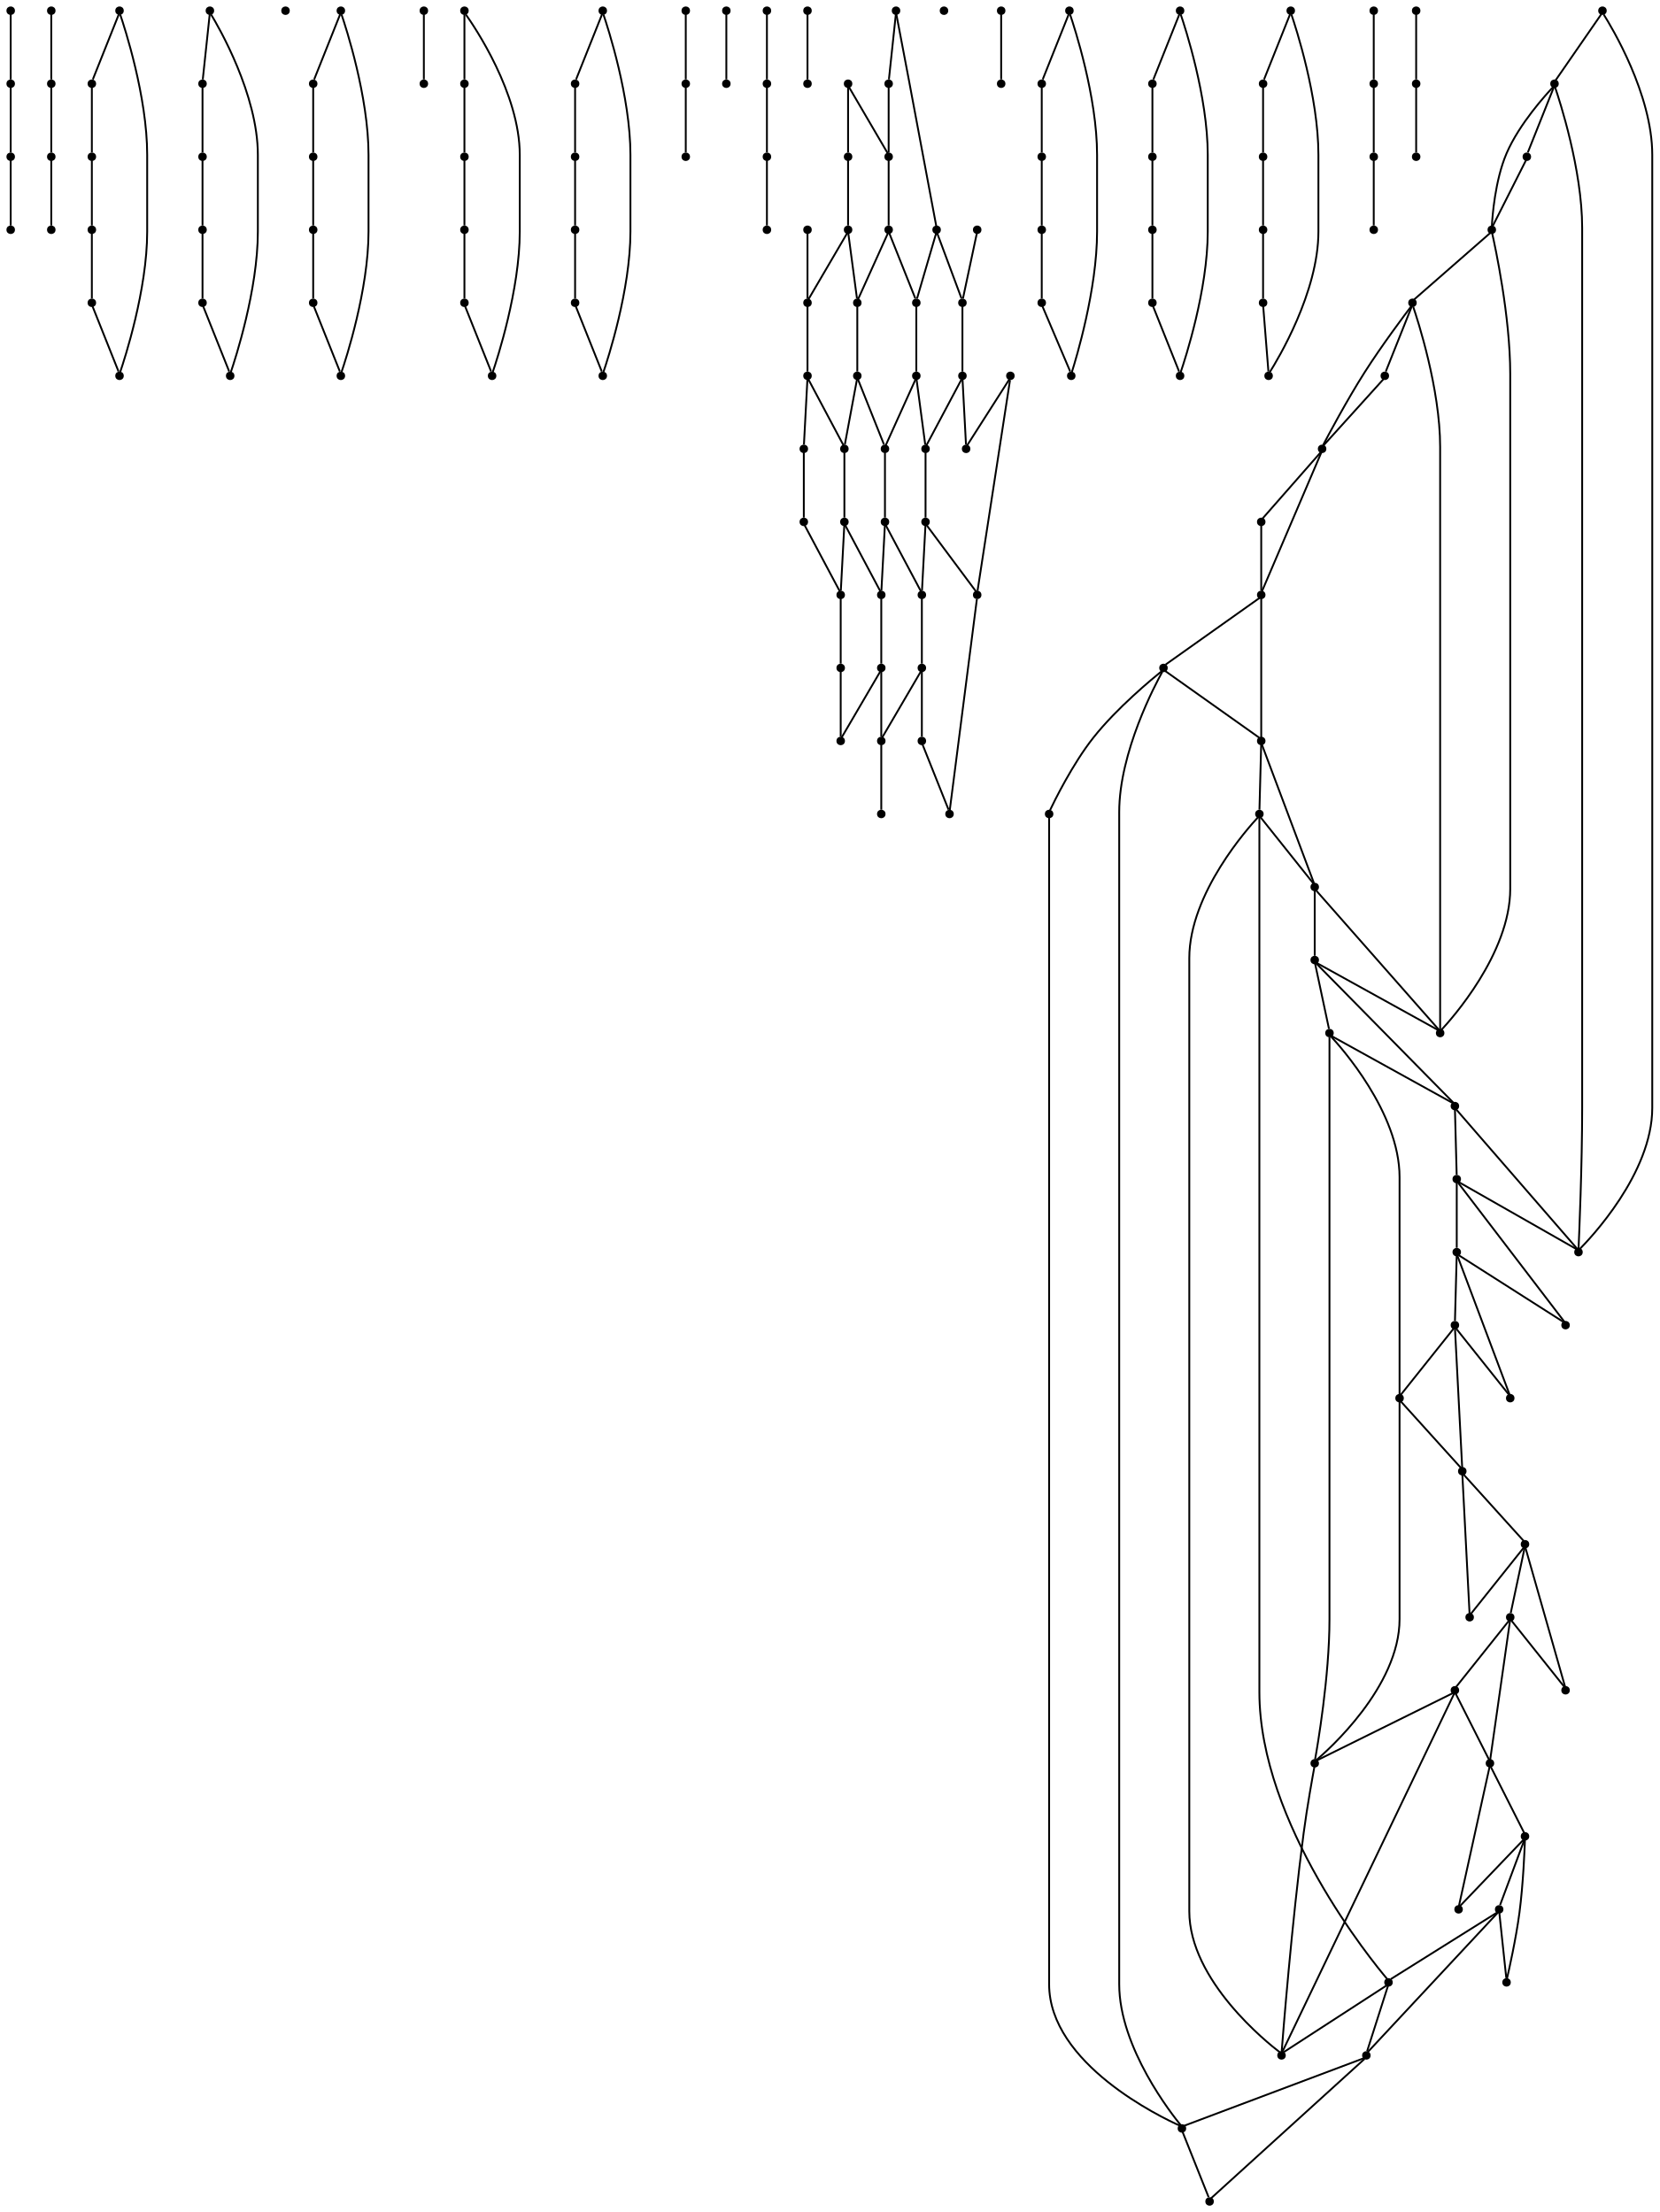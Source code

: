 graph {
  node [shape=point,comment="{\"directed\":false,\"doi\":\"10.4230/LIPIcs.GD.2024.3\",\"figure\":\"3 (2)\"}"]

  v0 [pos="1930.914900368625,1209.0003599335698"]
  v1 [pos="1868.2006617680381,1209.0003599335696"]
  v2 [pos="1899.557844664135,1263.8622381799296"]
  v3 [pos="1868.2006617680381,1099.2766034408496"]
  v4 [pos="1836.8434788719412,1154.1384816872098"]
  v5 [pos="1836.8434788719412,1373.5857403504406"]
  v6 [pos="1836.8434788719412,1044.4148523555941"]
  v7 [pos="1805.4864231674514,1099.2766034408498"]
  v8 [pos="1836.8434788719412,1263.8622381799296"]
  v9 [pos="1805.4864231674514,1318.723989265185"]
  v10 [pos="1805.4864231674514,989.5531012703386"]
  v11 [pos="1742.7721845668646,1099.2766034408498"]
  v12 [pos="1805.4864231674514,1209.0003599335696"]
  v13 [pos="1774.1292402713543,1263.8622381799296"]
  v14 [pos="1805.4864231674514,1428.4476821773528"]
  v15 [pos="1774.1292402713543,1373.5857403504406"]
  v16 [pos="1742.7721845668646,1428.4476821773528"]
  v17 [pos="1774.1292402713543,1154.1384816872098"]
  v18 [pos="1711.4150016707677,1263.8622381799296"]
  v19 [pos="1742.7721845668646,989.5531012703389"]
  v20 [pos="1711.4150016707677,1044.4148523555941"]
  v21 [pos="1742.7721845668646,1318.723989265185"]
  v22 [pos="1680.0578187746705,1428.4476821773528"]
  v23 [pos="1711.4150016707677,1154.1384816872098"]
  v24 [pos="1680.0578187746705,1209.0003599335698"]
  v25 [pos="1680.0578187746705,989.5531012703386"]
  v26 [pos="1617.3435801740839,989.5531012703389"]
  v27 [pos="1680.0578187746705,1099.2766034408496"]
  v28 [pos="1648.7007630701808,1154.1384816872098"]
  v29 [pos="1680.0578187746705,1318.723989265185"]
  v30 [pos="1648.7007630701808,1373.5857403504406"]
  v31 [pos="1648.7007630701808,1044.4148523555943"]
  v32 [pos="1585.9863972779867,1154.1384816872098"]
  v33 [pos="1648.7007630701808,1263.8622381799296"]
  v34 [pos="1617.3435801740839,1318.723989265185"]
  v35 [pos="1617.3435801740839,1428.4476821773528"]
  v36 [pos="1617.3435801740839,1209.0003599335696"]
  v37 [pos="1554.629341573497,1318.723989265185"]
  v38 [pos="1585.9863972779867,1044.4148523555941"]
  v39 [pos="1554.629341573497,1099.2766034408498"]
  v40 [pos="1585.9863972779867,1373.5857403504406"]
  v41 [pos="1554.629341573497,989.5531012703386"]
  v42 [pos="1523.2721586774,1044.4148523555941"]
  v43 [pos="1554.629341573497,1209.0003599335698"]
  v44 [pos="1523.2721586774,1263.8622381799296"]
  v45 [pos="1523.2721586774,1154.1384816872098"]
  v46 [pos="1491.91510297291,1209.0003599335698"]
  v47 [pos="1523.2721586774,1373.5857403504406"]
  v48 [pos="1491.9151029729105,1099.2766034408498"]
  v49 [pos="1491.91510297291,1318.723989265185"]
  v50 [pos="1429.2007371807163,1209.0003599335698"]
  v51 [pos="1460.5579200768132,1483.3094968431606"]
  v52 [pos="1460.5579200768132,934.6912230239789"]
  v53 [pos="1460.5579200768132,1263.8622381799296"]
  v54 [pos="1397.8436814762263,1483.3094968431606"]
  v55 [pos="1397.8436814762267,1044.4148523555943"]
  v56 [pos="1397.8436814762267,1593.033126174776"]
  v57 [pos="1397.8436814762263,934.6912230239789"]
  v58 [pos="1366.4864985801294,989.5531012703386"]
  v59 [pos="1366.4864985801294,1099.2766034408498"]
  v60 [pos="1397.8436814762263,1373.5857403504406"]
  v61 [pos="1366.4864985801294,1428.4476821773528"]
  v62 [pos="1366.4864985801294,1538.1713115089683"]
  v63 [pos="1366.4864985801294,1647.8949408405838"]
  v64 [pos="1366.4864985801294,1318.723989265185"]
  v65 [pos="1366.4864985801294,879.8293447776191"]
  v66 [pos="1303.7722599795427,989.5531012703389"]
  v67 [pos="1303.7722599795427,1318.723989265185"]
  v68 [pos="1303.7722599795427,1428.4476821773528"]
  v69 [pos="1303.7722599795427,1538.1713115089683"]
  v70 [pos="1303.7722599795427,1647.8949408405838"]
  v71 [pos="1303.7722599795427,879.8293447776191"]
  v72 [pos="1272.4150770834456,934.6912230239786"]
  v73 [pos="1303.7722599795427,1099.2766034408496"]
  v74 [pos="1272.4150770834456,1154.1384816872098"]
  v75 [pos="1272.4150770834456,1373.5857403504406"]
  v76 [pos="1272.4150770834456,1263.8622381799296"]
  v77 [pos="1272.4150770834456,1483.3094968431606"]
  v78 [pos="1272.4150770834456,1593.033126174776"]
  v79 [pos="1272.4150770834456,1702.7568190869436"]
  v80 [pos="1272.4150770834456,1044.4148523555943"]
  v81 [pos="1209.700838482859,1154.1384816872098"]
  v82 [pos="1209.700838482859,1373.5857403504406"]
  v83 [pos="1209.700838482859,1483.3094968431606"]
  v84 [pos="1209.700838482859,1593.033126174776"]
  v85 [pos="1209.700838482859,1702.7568190869436"]
  v86 [pos="1209.700838482859,1263.8622381799296"]
  v87 [pos="1178.3436555867618,1318.723989265185"]
  v88 [pos="1209.700838482859,934.6912230239789"]
  v89 [pos="1178.3436555867618,989.5531012703386"]
  v90 [pos="1209.700838482859,1044.4148523555941"]
  v91 [pos="1178.3436555867618,1099.2766034408498"]
  v92 [pos="1178.3436555867618,1428.4476821773528"]
  v93 [pos="1178.3436555867618,1538.1713115089683"]
  v94 [pos="1178.3436555867618,1647.8949408405838"]
  v95 [pos="1115.629416986175,1318.723989265185"]
  v96 [pos="1178.3436555867618,879.8293447776191"]
  v97 [pos="1115.629416986175,989.5531012703389"]
  v98 [pos="1115.629416986175,1428.4476821773528"]
  v99 [pos="1115.629416986175,1538.1713115089683"]
  v100 [pos="1115.629416986175,1647.8949408405838"]
  v101 [pos="1115.629416986175,1099.2766034408496"]
  v102 [pos="1084.2723612816853,1154.1384816872096"]
  v103 [pos="1084.2723612816853,1263.8622381799296"]
  v104 [pos="1084.2723612816853,1373.5857403504406"]
  v105 [pos="1084.2723612816853,1483.3094968431606"]
  v106 [pos="1084.2723612816853,1593.033126174776"]
  v107 [pos="1084.2723612816853,1702.7568190869436"]
  v108 [pos="1115.629416986175,879.8293447776191"]
  v109 [pos="1084.2723612816853,934.6912230239789"]
  v110 [pos="1084.2723612816853,1044.4148523555943"]
  v111 [pos="1021.5580113884422,1373.5857403504406"]
  v112 [pos="1021.5580113884422,1483.3094968431606"]
  v113 [pos="1021.5580113884422,1593.033126174776"]
  v114 [pos="990.2008920881487,1428.4476821773528"]
  v115 [pos="990.2008920881487,1538.1713115089683"]
  v116 [pos="1021.5580113884422,934.6912230239789"]
  v117 [pos="990.200892088149,989.5531012703386"]
  v118 [pos="1021.5580113884422,1044.4148523555941"]
  v119 [pos="990.2008920881487,879.8293447776191"]
  v120 [pos="958.8437727878554,1263.8622381799296"]
  v121 [pos="958.8437727878554,1154.1384816872098"]
  v122 [pos="896.1295341872687,1154.1384816872098"]
  v123 [pos="927.4865898917584,1209.0003599335698"]
  v124 [pos="896.1295341872687,1263.8622381799296"]
  v125 [pos="896.1295341872687,1373.5857403504406"]
  v126 [pos="896.1295341872687,1044.4148523555943"]
  v127 [pos="833.4152319908783,1263.8622381799296"]
  v128 [pos="833.4152319908783,1044.4148523555941"]
  v129 [pos="864.7723512911717,1099.2766034408496"]
  v130 [pos="864.7723512911717,1318.723989265185"]
  v131 [pos="833.4152319908783,1154.1384816872098"]
  v132 [pos="833.4152319908783,1373.5857403504406"]
  v133 [pos="802.058112690585,1209.0003599335696"]
  v134 [pos="770.7009297944879,1154.1384816872098"]
  v135 [pos="770.7009297944879,1373.5857403504406"]
  v136 [pos="802.058112690585,989.5531012703389"]
  v137 [pos="802.058112690585,1428.4476821773528"]
  v138 [pos="770.7009297944879,1263.8622381799296"]
  v139 [pos="770.7009297944879,1044.4148523555941"]
  v140 [pos="739.3438104941944,1099.2766034408498"]
  v141 [pos="707.9866911939012,1263.8622381799296"]
  v142 [pos="739.3438104941945,1318.723989265185"]
  v143 [pos="707.9866911939012,1044.4148523555941"]
  v144 [pos="707.9866911939012,1154.1384816872096"]
  v145 [pos="707.9866911939012,1373.5857403504406"]
  v146 [pos="645.2723889975107,1154.1384816872098"]
  v147 [pos="676.6295082978041,1209.0003599335696"]
  v148 [pos="645.2723889975107,1373.5857403504406"]
  v149 [pos="676.6295082978041,989.5531012703389"]
  v150 [pos="676.6295082978041,1428.4476821773528"]
  v151 [pos="645.2723889975107,1263.8622381799296"]
  v152 [pos="645.2723889975107,1044.4148523555943"]
  v153 [pos="613.9152696972174,1099.2766034408498"]
  v154 [pos="582.5581503969239,1263.8622381799296"]
  v155 [pos="613.9152696972174,1318.723989265185"]
  v156 [pos="582.5581503969239,1044.4148523555943"]
  v157 [pos="582.5581503969239,1373.5857403504406"]
  v158 [pos="582.5581503969239,1154.1384816872098"]
  v159 [pos="551.2010310966305,1209.0003599335696"]
  v160 [pos="519.8438720489598,1154.1384816872098"]
  v161 [pos="519.8438720489598,1263.8622381799296"]

  v161 -- v154 [id="-5",pos="519.8438720489598,1263.8622381799296 582.5581503969239,1263.8622381799296 582.5581503969239,1263.8622381799296 582.5581503969239,1263.8622381799296"]
  v160 -- v159 [id="-6",pos="519.8438720489598,1154.1384816872098 551.2010310966305,1209.0003599335696 551.2010310966305,1209.0003599335696 551.2010310966305,1209.0003599335696"]
  v159 -- v161 [id="-8",pos="551.2010310966305,1209.0003599335696 519.8438720489598,1263.8622381799296 519.8438720489598,1263.8622381799296 519.8438720489598,1263.8622381799296"]
  v159 -- v158 [id="-9",pos="551.2010310966305,1209.0003599335696 582.5581503969239,1154.1384816872098 582.5581503969239,1154.1384816872098 582.5581503969239,1154.1384816872098"]
  v158 -- v160 [id="-13",pos="582.5581503969239,1154.1384816872098 519.8438720489598,1154.1384816872098 519.8438720489598,1154.1384816872098 519.8438720489598,1154.1384816872098"]
  v157 -- v148 [id="-14",pos="582.5581503969239,1373.5857403504406 645.2723889975107,1373.5857403504406 645.2723889975107,1373.5857403504406 645.2723889975107,1373.5857403504406"]
  v154 -- v155 [id="-15",pos="582.5581503969239,1263.8622381799296 613.9152696972174,1318.723989265185 613.9152696972174,1318.723989265185 613.9152696972174,1318.723989265185"]
  v156 -- v153 [id="-16",pos="582.5581503969239,1044.4148523555943 613.9152696972174,1099.2766034408498 613.9152696972174,1099.2766034408498 613.9152696972174,1099.2766034408498"]
  v154 -- v159 [id="-17",pos="582.5581503969239,1263.8622381799296 551.2010310966305,1209.0003599335696 551.2010310966305,1209.0003599335696 551.2010310966305,1209.0003599335696"]
  v158 -- v146 [id="-18",pos="582.5581503969239,1154.1384816872098 645.2723889975107,1154.1384816872098 645.2723889975107,1154.1384816872098 645.2723889975107,1154.1384816872098"]
  v153 -- v158 [id="-20",pos="613.9152696972174,1099.2766034408498 582.5581503969239,1154.1384816872098 582.5581503969239,1154.1384816872098 582.5581503969239,1154.1384816872098"]
  v155 -- v157 [id="-21",pos="613.9152696972174,1318.723989265185 582.5581503969239,1373.5857403504406 582.5581503969239,1373.5857403504406 582.5581503969239,1373.5857403504406"]
  v155 -- v151 [id="-22",pos="613.9152696972174,1318.723989265185 645.2723889975107,1263.8622381799296 645.2723889975107,1263.8622381799296 645.2723889975107,1263.8622381799296"]
  v153 -- v152 [id="-23",pos="613.9152696972174,1099.2766034408498 645.2723889975107,1044.4148523555943 645.2723889975107,1044.4148523555943 645.2723889975107,1044.4148523555943"]
  v152 -- v156 [id="-24",pos="645.2723889975107,1044.4148523555943 582.5581503969239,1044.4148523555943 582.5581503969239,1044.4148523555943 582.5581503969239,1044.4148523555943"]
  v148 -- v150 [id="-25",pos="645.2723889975107,1373.5857403504406 676.6295082978041,1428.4476821773528 676.6295082978041,1428.4476821773528 676.6295082978041,1428.4476821773528"]
  v148 -- v155 [id="-26",pos="645.2723889975107,1373.5857403504406 613.9152696972174,1318.723989265185 613.9152696972174,1318.723989265185 613.9152696972174,1318.723989265185"]
  v151 -- v154 [id="-27",pos="645.2723889975107,1263.8622381799296 582.5581503969239,1263.8622381799296 582.5581503969239,1263.8622381799296 582.5581503969239,1263.8622381799296"]
  v151 -- v141 [id="-28",pos="645.2723889975107,1263.8622381799296 707.9866911939012,1263.8622381799296 707.9866911939012,1263.8622381799296 707.9866911939012,1263.8622381799296"]
  v146 -- v147 [id="-29",pos="645.2723889975107,1154.1384816872098 676.6295082978041,1209.0003599335696 676.6295082978041,1209.0003599335696 676.6295082978041,1209.0003599335696"]
  v146 -- v153 [id="-30",pos="645.2723889975107,1154.1384816872098 613.9152696972174,1099.2766034408498 613.9152696972174,1099.2766034408498 613.9152696972174,1099.2766034408498"]
  v152 -- v143 [id="-31",pos="645.2723889975107,1044.4148523555943 707.9866911939012,1044.4148523555941 707.9866911939012,1044.4148523555941 707.9866911939012,1044.4148523555941"]
  v149 -- v152 [id="-34",pos="676.6295082978041,989.5531012703389 645.2723889975107,1044.4148523555943 645.2723889975107,1044.4148523555943 645.2723889975107,1044.4148523555943"]
  v150 -- v145 [id="-35",pos="676.6295082978041,1428.4476821773528 707.9866911939012,1373.5857403504406 707.9866911939012,1373.5857403504406 707.9866911939012,1373.5857403504406"]
  v147 -- v151 [id="-36",pos="676.6295082978041,1209.0003599335696 645.2723889975107,1263.8622381799296 645.2723889975107,1263.8622381799296 645.2723889975107,1263.8622381799296"]
  v147 -- v144 [id="-38",pos="676.6295082978041,1209.0003599335696 707.9866911939012,1154.1384816872096 707.9866911939012,1154.1384816872096 707.9866911939012,1154.1384816872096"]
  v143 -- v149 [id="-40",pos="707.9866911939012,1044.4148523555941 676.6295082978041,989.5531012703389 676.6295082978041,989.5531012703389 676.6295082978041,989.5531012703389"]
  v145 -- v148 [id="-41",pos="707.9866911939012,1373.5857403504406 645.2723889975107,1373.5857403504406 645.2723889975107,1373.5857403504406 645.2723889975107,1373.5857403504406"]
  v141 -- v142 [id="-42",pos="707.9866911939012,1263.8622381799296 739.3438104941945,1318.723989265185 739.3438104941945,1318.723989265185 739.3438104941945,1318.723989265185"]
  v145 -- v135 [id="-43",pos="707.9866911939012,1373.5857403504406 770.7009297944879,1373.5857403504406 770.7009297944879,1373.5857403504406 770.7009297944879,1373.5857403504406"]
  v141 -- v147 [id="-44",pos="707.9866911939012,1263.8622381799296 676.6295082978041,1209.0003599335696 676.6295082978041,1209.0003599335696 676.6295082978041,1209.0003599335696"]
  v144 -- v134 [id="-45",pos="707.9866911939012,1154.1384816872096 770.7009297944879,1154.1384816872098 770.7009297944879,1154.1384816872098 770.7009297944879,1154.1384816872098"]
  v144 -- v146 [id="-46",pos="707.9866911939012,1154.1384816872096 645.2723889975107,1154.1384816872098 645.2723889975107,1154.1384816872098 645.2723889975107,1154.1384816872098"]
  v143 -- v140 [id="-47",pos="707.9866911939012,1044.4148523555941 739.3438104941944,1099.2766034408498 739.3438104941944,1099.2766034408498 739.3438104941944,1099.2766034408498"]
  v142 -- v145 [id="-48",pos="739.3438104941945,1318.723989265185 707.9866911939012,1373.5857403504406 707.9866911939012,1373.5857403504406 707.9866911939012,1373.5857403504406"]
  v142 -- v138 [id="-49",pos="739.3438104941945,1318.723989265185 770.7009297944879,1263.8622381799296 770.7009297944879,1263.8622381799296 770.7009297944879,1263.8622381799296"]
  v140 -- v144 [id="-50",pos="739.3438104941944,1099.2766034408498 707.9866911939012,1154.1384816872096 707.9866911939012,1154.1384816872096 707.9866911939012,1154.1384816872096"]
  v140 -- v139 [id="-51",pos="739.3438104941944,1099.2766034408498 770.7009297944879,1044.4148523555941 770.7009297944879,1044.4148523555941 770.7009297944879,1044.4148523555941"]
  v139 -- v143 [id="-52",pos="770.7009297944879,1044.4148523555941 707.9866911939012,1044.4148523555941 707.9866911939012,1044.4148523555941 707.9866911939012,1044.4148523555941"]
  v135 -- v137 [id="-53",pos="770.7009297944879,1373.5857403504406 802.058112690585,1428.4476821773528 802.058112690585,1428.4476821773528 802.058112690585,1428.4476821773528"]
  v135 -- v142 [id="-54",pos="770.7009297944879,1373.5857403504406 739.3438104941945,1318.723989265185 739.3438104941945,1318.723989265185 739.3438104941945,1318.723989265185"]
  v138 -- v141 [id="-55",pos="770.7009297944879,1263.8622381799296 707.9866911939012,1263.8622381799296 707.9866911939012,1263.8622381799296 707.9866911939012,1263.8622381799296"]
  v138 -- v127 [id="-56",pos="770.7009297944879,1263.8622381799296 833.4152319908783,1263.8622381799296 833.4152319908783,1263.8622381799296 833.4152319908783,1263.8622381799296"]
  v134 -- v133 [id="-57",pos="770.7009297944879,1154.1384816872098 802.058112690585,1209.0003599335696 802.058112690585,1209.0003599335696 802.058112690585,1209.0003599335696"]
  v134 -- v140 [id="-58",pos="770.7009297944879,1154.1384816872098 739.3438104941944,1099.2766034408498 739.3438104941944,1099.2766034408498 739.3438104941944,1099.2766034408498"]
  v139 -- v128 [id="-59",pos="770.7009297944879,1044.4148523555941 833.4152319908783,1044.4148523555941 833.4152319908783,1044.4148523555941 833.4152319908783,1044.4148523555941"]
  v137 -- v132 [id="-62",pos="802.058112690585,1428.4476821773528 833.4152319908783,1373.5857403504406 833.4152319908783,1373.5857403504406 833.4152319908783,1373.5857403504406"]
  v136 -- v139 [id="-63",pos="802.058112690585,989.5531012703389 770.7009297944879,1044.4148523555941 770.7009297944879,1044.4148523555941 770.7009297944879,1044.4148523555941"]
  v133 -- v138 [id="-65",pos="802.058112690585,1209.0003599335696 770.7009297944879,1263.8622381799296 770.7009297944879,1263.8622381799296 770.7009297944879,1263.8622381799296"]
  v133 -- v131 [id="-66",pos="802.058112690585,1209.0003599335696 833.4152319908783,1154.1384816872098 833.4152319908783,1154.1384816872098 833.4152319908783,1154.1384816872098"]
  v132 -- v125 [id="-68",pos="833.4152319908783,1373.5857403504406 896.1295341872687,1373.5857403504406 896.1295341872687,1373.5857403504406 896.1295341872687,1373.5857403504406"]
  v128 -- v136 [id="-69",pos="833.4152319908783,1044.4148523555941 802.058112690585,989.5531012703389 802.058112690585,989.5531012703389 802.058112690585,989.5531012703389"]
  v132 -- v135 [id="-70",pos="833.4152319908783,1373.5857403504406 770.7009297944879,1373.5857403504406 770.7009297944879,1373.5857403504406 770.7009297944879,1373.5857403504406"]
  v127 -- v130 [id="-71",pos="833.4152319908783,1263.8622381799296 864.7723512911717,1318.723989265185 864.7723512911717,1318.723989265185 864.7723512911717,1318.723989265185"]
  v131 -- v134 [id="-72",pos="833.4152319908783,1154.1384816872098 770.7009297944879,1154.1384816872098 770.7009297944879,1154.1384816872098 770.7009297944879,1154.1384816872098"]
  v128 -- v129 [id="-73",pos="833.4152319908783,1044.4148523555941 864.7723512911717,1099.2766034408496 864.7723512911717,1099.2766034408496 864.7723512911717,1099.2766034408496"]
  v127 -- v133 [id="-74",pos="833.4152319908783,1263.8622381799296 802.058112690585,1209.0003599335696 802.058112690585,1209.0003599335696 802.058112690585,1209.0003599335696"]
  v131 -- v122 [id="-75",pos="833.4152319908783,1154.1384816872098 896.1295341872687,1154.1384816872098 896.1295341872687,1154.1384816872098 896.1295341872687,1154.1384816872098"]
  v130 -- v124 [id="-76",pos="864.7723512911717,1318.723989265185 896.1295341872687,1263.8622381799296 896.1295341872687,1263.8622381799296 896.1295341872687,1263.8622381799296"]
  v129 -- v126 [id="-77",pos="864.7723512911717,1099.2766034408496 896.1295341872687,1044.4148523555943 896.1295341872687,1044.4148523555943 896.1295341872687,1044.4148523555943"]
  v130 -- v132 [id="-78",pos="864.7723512911717,1318.723989265185 833.4152319908783,1373.5857403504406 833.4152319908783,1373.5857403504406 833.4152319908783,1373.5857403504406"]
  v129 -- v131 [id="-79",pos="864.7723512911717,1099.2766034408496 833.4152319908783,1154.1384816872098 833.4152319908783,1154.1384816872098 833.4152319908783,1154.1384816872098"]
  v125 -- v130 [id="-81",pos="896.1295341872687,1373.5857403504406 864.7723512911717,1318.723989265185 864.7723512911717,1318.723989265185 864.7723512911717,1318.723989265185"]
  v122 -- v129 [id="-82",pos="896.1295341872687,1154.1384816872098 864.7723512911717,1099.2766034408496 864.7723512911717,1099.2766034408496 864.7723512911717,1099.2766034408496"]
  v124 -- v120 [id="-84",pos="896.1295341872687,1263.8622381799296 958.8437727878554,1263.8622381799296 958.8437727878554,1263.8622381799296 958.8437727878554,1263.8622381799296"]
  v126 -- v128 [id="-85",pos="896.1295341872687,1044.4148523555943 833.4152319908783,1044.4148523555941 833.4152319908783,1044.4148523555941 833.4152319908783,1044.4148523555941"]
  v124 -- v127 [id="-86",pos="896.1295341872687,1263.8622381799296 833.4152319908783,1263.8622381799296 833.4152319908783,1263.8622381799296 833.4152319908783,1263.8622381799296"]
  v122 -- v123 [id="-87",pos="896.1295341872687,1154.1384816872098 927.4865898917584,1209.0003599335698 927.4865898917584,1209.0003599335698 927.4865898917584,1209.0003599335698"]
  v123 -- v121 [id="-90",pos="927.4865898917584,1209.0003599335698 958.8437727878554,1154.1384816872098 958.8437727878554,1154.1384816872098 958.8437727878554,1154.1384816872098"]
  v123 -- v124 [id="-91",pos="927.4865898917584,1209.0003599335698 896.1295341872687,1263.8622381799296 896.1295341872687,1263.8622381799296 896.1295341872687,1263.8622381799296"]
  v120 -- v123 [id="-93",pos="958.8437727878554,1263.8622381799296 927.4865898917584,1209.0003599335698 927.4865898917584,1209.0003599335698 927.4865898917584,1209.0003599335698"]
  v121 -- v122 [id="-94",pos="958.8437727878554,1154.1384816872098 896.1295341872687,1154.1384816872098 896.1295341872687,1154.1384816872098 896.1295341872687,1154.1384816872098"]
  v114 -- v112 [id="-100",pos="990.2008920881487,1428.4476821773528 1021.5580113884422,1483.3094968431606 1021.5580113884422,1483.3094968431606 1021.5580113884422,1483.3094968431606"]
  v119 -- v116 [id="-101",pos="990.2008920881487,879.8293447776191 1021.5580113884422,934.6912230239789 1021.5580113884422,934.6912230239789 1021.5580113884422,934.6912230239789"]
  v115 -- v112 [id="-102",pos="990.2008920881487,1538.1713115089683 1021.5580113884422,1483.3094968431606 1021.5580113884422,1483.3094968431606 1021.5580113884422,1483.3094968431606"]
  v114 -- v111 [id="-103",pos="990.2008920881487,1428.4476821773528 1021.5580113884422,1373.5857403504406 1021.5580113884422,1373.5857403504406 1021.5580113884422,1373.5857403504406"]
  v113 -- v106 [id="-108",pos="1021.5580113884422,1593.033126174776 1084.2723612816853,1593.033126174776 1084.2723612816853,1593.033126174776 1084.2723612816853,1593.033126174776"]
  v118 -- v110 [id="-110",pos="1021.5580113884422,1044.4148523555941 1084.2723612816853,1044.4148523555943 1084.2723612816853,1044.4148523555943 1084.2723612816853,1044.4148523555943"]
  v116 -- v117 [id="-111",pos="1021.5580113884422,934.6912230239789 990.200892088149,989.5531012703386 990.200892088149,989.5531012703386 990.200892088149,989.5531012703386"]
  v113 -- v115 [id="-112",pos="1021.5580113884422,1593.033126174776 990.2008920881487,1538.1713115089683 990.2008920881487,1538.1713115089683 990.2008920881487,1538.1713115089683"]
  v112 -- v105 [id="-113",pos="1021.5580113884422,1483.3094968431606 1084.2723612816853,1483.3094968431606 1084.2723612816853,1483.3094968431606 1084.2723612816853,1483.3094968431606"]
  v111 -- v104 [id="-116",pos="1021.5580113884422,1373.5857403504406 1084.2723612816853,1373.5857403504406 1084.2723612816853,1373.5857403504406 1084.2723612816853,1373.5857403504406"]
  v106 -- v99 [id="-118",pos="1084.2723612816853,1593.033126174776 1115.629416986175,1538.1713115089683 1115.629416986175,1538.1713115089683 1115.629416986175,1538.1713115089683"]
  v105 -- v98 [id="-119",pos="1084.2723612816853,1483.3094968431606 1115.629416986175,1428.4476821773528 1115.629416986175,1428.4476821773528 1115.629416986175,1428.4476821773528"]
  v104 -- v95 [id="-120",pos="1084.2723612816853,1373.5857403504406 1115.629416986175,1318.723989265185 1115.629416986175,1318.723989265185 1115.629416986175,1318.723989265185"]
  v109 -- v108 [id="-121",pos="1084.2723612816853,934.6912230239789 1115.629416986175,879.8293447776191 1115.629416986175,879.8293447776191 1115.629416986175,879.8293447776191"]
  v107 -- v100 [id="-122",pos="1084.2723612816853,1702.7568190869436 1115.629416986175,1647.8949408405838 1115.629416986175,1647.8949408405838 1115.629416986175,1647.8949408405838"]
  v106 -- v100 [id="-124",pos="1084.2723612816853,1593.033126174776 1115.629416986175,1647.8949408405838 1115.629416986175,1647.8949408405838 1115.629416986175,1647.8949408405838"]
  v105 -- v99 [id="-125",pos="1084.2723612816853,1483.3094968431606 1115.629416986175,1538.1713115089683 1115.629416986175,1538.1713115089683 1115.629416986175,1538.1713115089683"]
  v104 -- v98 [id="-128",pos="1084.2723612816853,1373.5857403504406 1115.629416986175,1428.4476821773528 1115.629416986175,1428.4476821773528 1115.629416986175,1428.4476821773528"]
  v103 -- v95 [id="-129",pos="1084.2723612816853,1263.8622381799296 1115.629416986175,1318.723989265185 1115.629416986175,1318.723989265185 1115.629416986175,1318.723989265185"]
  v110 -- v101 [id="-131",pos="1084.2723612816853,1044.4148523555943 1115.629416986175,1099.2766034408496 1115.629416986175,1099.2766034408496 1115.629416986175,1099.2766034408496"]
  v99 -- v93 [id="-136",pos="1115.629416986175,1538.1713115089683 1178.3436555867618,1538.1713115089683 1178.3436555867618,1538.1713115089683 1178.3436555867618,1538.1713115089683"]
  v98 -- v92 [id="-139",pos="1115.629416986175,1428.4476821773528 1178.3436555867618,1428.4476821773528 1178.3436555867618,1428.4476821773528 1178.3436555867618,1428.4476821773528"]
  v95 -- v87 [id="-140",pos="1115.629416986175,1318.723989265185 1178.3436555867618,1318.723989265185 1178.3436555867618,1318.723989265185 1178.3436555867618,1318.723989265185"]
  v97 -- v109 [id="-141",pos="1115.629416986175,989.5531012703389 1084.2723612816853,934.6912230239789 1084.2723612816853,934.6912230239789 1084.2723612816853,934.6912230239789"]
  v108 -- v96 [id="-142",pos="1115.629416986175,879.8293447776191 1178.3436555867618,879.8293447776191 1178.3436555867618,879.8293447776191 1178.3436555867618,879.8293447776191"]
  v100 -- v94 [id="-144",pos="1115.629416986175,1647.8949408405838 1178.3436555867618,1647.8949408405838 1178.3436555867618,1647.8949408405838 1178.3436555867618,1647.8949408405838"]
  v101 -- v102 [id="-149",pos="1115.629416986175,1099.2766034408496 1084.2723612816853,1154.1384816872096 1084.2723612816853,1154.1384816872096 1084.2723612816853,1154.1384816872096"]
  v94 -- v84 [id="-150",pos="1178.3436555867618,1647.8949408405838 1209.700838482859,1593.033126174776 1209.700838482859,1593.033126174776 1209.700838482859,1593.033126174776"]
  v93 -- v84 [id="-152",pos="1178.3436555867618,1538.1713115089683 1209.700838482859,1593.033126174776 1209.700838482859,1593.033126174776 1209.700838482859,1593.033126174776"]
  v93 -- v83 [id="-153",pos="1178.3436555867618,1538.1713115089683 1209.700838482859,1483.3094968431606 1209.700838482859,1483.3094968431606 1209.700838482859,1483.3094968431606"]
  v92 -- v82 [id="-155",pos="1178.3436555867618,1428.4476821773528 1209.700838482859,1373.5857403504406 1209.700838482859,1373.5857403504406 1209.700838482859,1373.5857403504406"]
  v92 -- v83 [id="-157",pos="1178.3436555867618,1428.4476821773528 1209.700838482859,1483.3094968431606 1209.700838482859,1483.3094968431606 1209.700838482859,1483.3094968431606"]
  v87 -- v82 [id="-158",pos="1178.3436555867618,1318.723989265185 1209.700838482859,1373.5857403504406 1209.700838482859,1373.5857403504406 1209.700838482859,1373.5857403504406"]
  v87 -- v86 [id="-159",pos="1178.3436555867618,1318.723989265185 1209.700838482859,1263.8622381799296 1209.700838482859,1263.8622381799296 1209.700838482859,1263.8622381799296"]
  v91 -- v90 [id="-160",pos="1178.3436555867618,1099.2766034408498 1209.700838482859,1044.4148523555941 1209.700838482859,1044.4148523555941 1209.700838482859,1044.4148523555941"]
  v89 -- v97 [id="-161",pos="1178.3436555867618,989.5531012703386 1115.629416986175,989.5531012703389 1115.629416986175,989.5531012703389 1115.629416986175,989.5531012703389"]
  v96 -- v88 [id="-162",pos="1178.3436555867618,879.8293447776191 1209.700838482859,934.6912230239789 1209.700838482859,934.6912230239789 1209.700838482859,934.6912230239789"]
  v94 -- v85 [id="-164",pos="1178.3436555867618,1647.8949408405838 1209.700838482859,1702.7568190869436 1209.700838482859,1702.7568190869436 1209.700838482859,1702.7568190869436"]
  v84 -- v78 [id="-168",pos="1209.700838482859,1593.033126174776 1272.4150770834456,1593.033126174776 1272.4150770834456,1593.033126174776 1272.4150770834456,1593.033126174776"]
  v83 -- v77 [id="-172",pos="1209.700838482859,1483.3094968431606 1272.4150770834456,1483.3094968431606 1272.4150770834456,1483.3094968431606 1272.4150770834456,1483.3094968431606"]
  v82 -- v75 [id="-174",pos="1209.700838482859,1373.5857403504406 1272.4150770834456,1373.5857403504406 1272.4150770834456,1373.5857403504406 1272.4150770834456,1373.5857403504406"]
  v86 -- v76 [id="-177",pos="1209.700838482859,1263.8622381799296 1272.4150770834456,1263.8622381799296 1272.4150770834456,1263.8622381799296 1272.4150770834456,1263.8622381799296"]
  v81 -- v91 [id="-178",pos="1209.700838482859,1154.1384816872098 1178.3436555867618,1099.2766034408498 1178.3436555867618,1099.2766034408498 1178.3436555867618,1099.2766034408498"]
  v90 -- v80 [id="-179",pos="1209.700838482859,1044.4148523555941 1272.4150770834456,1044.4148523555943 1272.4150770834456,1044.4148523555943 1272.4150770834456,1044.4148523555943"]
  v88 -- v89 [id="-180",pos="1209.700838482859,934.6912230239789 1178.3436555867618,989.5531012703386 1178.3436555867618,989.5531012703386 1178.3436555867618,989.5531012703386"]
  v79 -- v70 [id="-182",pos="1272.4150770834456,1702.7568190869436 1303.7722599795427,1647.8949408405838 1303.7722599795427,1647.8949408405838 1303.7722599795427,1647.8949408405838"]
  v79 -- v85 [id="-183",pos="1272.4150770834456,1702.7568190869436 1209.700838482859,1702.7568190869436 1209.700838482859,1702.7568190869436 1209.700838482859,1702.7568190869436"]
  v78 -- v70 [id="-184",pos="1272.4150770834456,1593.033126174776 1303.7722599795427,1647.8949408405838 1303.7722599795427,1647.8949408405838 1303.7722599795427,1647.8949408405838"]
  v78 -- v69 [id="-186",pos="1272.4150770834456,1593.033126174776 1303.7722599795427,1538.1713115089683 1303.7722599795427,1538.1713115089683 1303.7722599795427,1538.1713115089683"]
  v77 -- v69 [id="-188",pos="1272.4150770834456,1483.3094968431606 1303.7722599795427,1538.1713115089683 1303.7722599795427,1538.1713115089683 1303.7722599795427,1538.1713115089683"]
  v77 -- v68 [id="-189",pos="1272.4150770834456,1483.3094968431606 1303.7722599795427,1428.4476821773528 1303.7722599795427,1428.4476821773528 1303.7722599795427,1428.4476821773528"]
  v75 -- v68 [id="-190",pos="1272.4150770834456,1373.5857403504406 1303.7722599795427,1428.4476821773528 1303.7722599795427,1428.4476821773528 1303.7722599795427,1428.4476821773528"]
  v75 -- v67 [id="-191",pos="1272.4150770834456,1373.5857403504406 1303.7722599795427,1318.723989265185 1303.7722599795427,1318.723989265185 1303.7722599795427,1318.723989265185"]
  v76 -- v67 [id="-194",pos="1272.4150770834456,1263.8622381799296 1303.7722599795427,1318.723989265185 1303.7722599795427,1318.723989265185 1303.7722599795427,1318.723989265185"]
  v74 -- v81 [id="-195",pos="1272.4150770834456,1154.1384816872098 1209.700838482859,1154.1384816872098 1209.700838482859,1154.1384816872098 1209.700838482859,1154.1384816872098"]
  v80 -- v73 [id="-196",pos="1272.4150770834456,1044.4148523555943 1303.7722599795427,1099.2766034408496 1303.7722599795427,1099.2766034408496 1303.7722599795427,1099.2766034408496"]
  v72 -- v71 [id="-197",pos="1272.4150770834456,934.6912230239786 1303.7722599795427,879.8293447776191 1303.7722599795427,879.8293447776191 1303.7722599795427,879.8293447776191"]
  v70 -- v63 [id="-199",pos="1303.7722599795427,1647.8949408405838 1366.4864985801294,1647.8949408405838 1366.4864985801294,1647.8949408405838 1366.4864985801294,1647.8949408405838"]
  v69 -- v62 [id="-204",pos="1303.7722599795427,1538.1713115089683 1366.4864985801294,1538.1713115089683 1366.4864985801294,1538.1713115089683 1366.4864985801294,1538.1713115089683"]
  v68 -- v61 [id="-206",pos="1303.7722599795427,1428.4476821773528 1366.4864985801294,1428.4476821773528 1366.4864985801294,1428.4476821773528 1366.4864985801294,1428.4476821773528"]
  v67 -- v64 [id="-209",pos="1303.7722599795427,1318.723989265185 1366.4864985801294,1318.723989265185 1366.4864985801294,1318.723989265185 1366.4864985801294,1318.723989265185"]
  v73 -- v74 [id="-211",pos="1303.7722599795427,1099.2766034408496 1272.4150770834456,1154.1384816872098 1272.4150770834456,1154.1384816872098 1272.4150770834456,1154.1384816872098"]
  v66 -- v72 [id="-212",pos="1303.7722599795427,989.5531012703389 1272.4150770834456,934.6912230239786 1272.4150770834456,934.6912230239786 1272.4150770834456,934.6912230239786"]
  v71 -- v65 [id="-213",pos="1303.7722599795427,879.8293447776191 1366.4864985801294,879.8293447776191 1366.4864985801294,879.8293447776191 1366.4864985801294,879.8293447776191"]
  v62 -- v54 [id="-214",pos="1366.4864985801294,1538.1713115089683 1397.8436814762263,1483.3094968431606 1397.8436814762263,1483.3094968431606 1397.8436814762263,1483.3094968431606"]
  v62 -- v56 [id="-217",pos="1366.4864985801294,1538.1713115089683 1397.8436814762267,1593.033126174776 1397.8436814762267,1593.033126174776 1397.8436814762267,1593.033126174776"]
  v61 -- v54 [id="-218",pos="1366.4864985801294,1428.4476821773528 1397.8436814762263,1483.3094968431606 1397.8436814762263,1483.3094968431606 1397.8436814762263,1483.3094968431606"]
  v61 -- v60 [id="-219",pos="1366.4864985801294,1428.4476821773528 1397.8436814762263,1373.5857403504406 1397.8436814762263,1373.5857403504406 1397.8436814762263,1373.5857403504406"]
  v64 -- v60 [id="-221",pos="1366.4864985801294,1318.723989265185 1397.8436814762263,1373.5857403504406 1397.8436814762263,1373.5857403504406 1397.8436814762263,1373.5857403504406"]
  v58 -- v66 [id="-225",pos="1366.4864985801294,989.5531012703386 1303.7722599795427,989.5531012703389 1303.7722599795427,989.5531012703389 1303.7722599795427,989.5531012703389"]
  v65 -- v57 [id="-226",pos="1366.4864985801294,879.8293447776191 1397.8436814762263,934.6912230239789 1397.8436814762263,934.6912230239789 1397.8436814762263,934.6912230239789"]
  v56 -- v63 [id="-230",pos="1397.8436814762267,1593.033126174776 1366.4864985801294,1647.8949408405838 1366.4864985801294,1647.8949408405838 1366.4864985801294,1647.8949408405838"]
  v54 -- v51 [id="-233",pos="1397.8436814762263,1483.3094968431606 1460.5579200768132,1483.3094968431606 1460.5579200768132,1483.3094968431606 1460.5579200768132,1483.3094968431606"]
  v55 -- v59 [id="-235",pos="1397.8436814762267,1044.4148523555943 1366.4864985801294,1099.2766034408498 1366.4864985801294,1099.2766034408498 1366.4864985801294,1099.2766034408498"]
  v57 -- v58 [id="-236",pos="1397.8436814762263,934.6912230239789 1366.4864985801294,989.5531012703386 1366.4864985801294,989.5531012703386 1366.4864985801294,989.5531012703386"]
  v53 -- v49 [id="-243",pos="1460.5579200768132,1263.8622381799296 1491.91510297291,1318.723989265185 1491.91510297291,1318.723989265185 1491.91510297291,1318.723989265185"]
  v46 -- v50 [id="-248",pos="1491.91510297291,1209.0003599335698 1429.2007371807163,1209.0003599335698 1429.2007371807163,1209.0003599335698 1429.2007371807163,1209.0003599335698"]
  v48 -- v45 [id="-250",pos="1491.9151029729105,1099.2766034408498 1523.2721586774,1154.1384816872098 1523.2721586774,1154.1384816872098 1523.2721586774,1154.1384816872098"]
  v47 -- v40 [id="-252",pos="1523.2721586774,1373.5857403504406 1585.9863972779867,1373.5857403504406 1585.9863972779867,1373.5857403504406 1585.9863972779867,1373.5857403504406"]
  v44 -- v43 [id="-253",pos="1523.2721586774,1263.8622381799296 1554.629341573497,1209.0003599335698 1554.629341573497,1209.0003599335698 1554.629341573497,1209.0003599335698"]
  v45 -- v46 [id="-255",pos="1523.2721586774,1154.1384816872098 1491.91510297291,1209.0003599335698 1491.91510297291,1209.0003599335698 1491.91510297291,1209.0003599335698"]
  v37 -- v44 [id="-257",pos="1554.629341573497,1318.723989265185 1523.2721586774,1263.8622381799296 1523.2721586774,1263.8622381799296 1523.2721586774,1263.8622381799296"]
  v43 -- v36 [id="-258",pos="1554.629341573497,1209.0003599335698 1617.3435801740839,1209.0003599335696 1617.3435801740839,1209.0003599335696 1617.3435801740839,1209.0003599335696"]
  v39 -- v38 [id="-259",pos="1554.629341573497,1099.2766034408498 1585.9863972779867,1044.4148523555941 1585.9863972779867,1044.4148523555941 1585.9863972779867,1044.4148523555941"]
  v41 -- v42 [id="-260",pos="1554.629341573497,989.5531012703386 1523.2721586774,1044.4148523555941 1523.2721586774,1044.4148523555941 1523.2721586774,1044.4148523555941"]
  v40 -- v35 [id="-261",pos="1585.9863972779867,1373.5857403504406 1617.3435801740839,1428.4476821773528 1617.3435801740839,1428.4476821773528 1617.3435801740839,1428.4476821773528"]
  v32 -- v39 [id="-262",pos="1585.9863972779867,1154.1384816872098 1554.629341573497,1099.2766034408498 1554.629341573497,1099.2766034408498 1554.629341573497,1099.2766034408498"]
  v38 -- v31 [id="-263",pos="1585.9863972779867,1044.4148523555941 1648.7007630701808,1044.4148523555943 1648.7007630701808,1044.4148523555943 1648.7007630701808,1044.4148523555943"]
  v34 -- v37 [id="-264",pos="1617.3435801740839,1318.723989265185 1554.629341573497,1318.723989265185 1554.629341573497,1318.723989265185 1554.629341573497,1318.723989265185"]
  v36 -- v33 [id="-265",pos="1617.3435801740839,1209.0003599335696 1648.7007630701808,1263.8622381799296 1648.7007630701808,1263.8622381799296 1648.7007630701808,1263.8622381799296"]
  v30 -- v29 [id="-268",pos="1648.7007630701808,1373.5857403504406 1680.0578187746705,1318.723989265185 1680.0578187746705,1318.723989265185 1680.0578187746705,1318.723989265185"]
  v33 -- v34 [id="-269",pos="1648.7007630701808,1263.8622381799296 1617.3435801740839,1318.723989265185 1617.3435801740839,1318.723989265185 1617.3435801740839,1318.723989265185"]
  v28 -- v32 [id="-270",pos="1648.7007630701808,1154.1384816872098 1585.9863972779867,1154.1384816872098 1585.9863972779867,1154.1384816872098 1585.9863972779867,1154.1384816872098"]
  v31 -- v27 [id="-271",pos="1648.7007630701808,1044.4148523555943 1680.0578187746705,1099.2766034408496 1680.0578187746705,1099.2766034408496 1680.0578187746705,1099.2766034408496"]
  v24 -- v23 [id="-272",pos="1680.0578187746705,1209.0003599335698 1711.4150016707677,1154.1384816872098 1711.4150016707677,1154.1384816872098 1711.4150016707677,1154.1384816872098"]
  v22 -- v30 [id="-273",pos="1680.0578187746705,1428.4476821773528 1648.7007630701808,1373.5857403504406 1648.7007630701808,1373.5857403504406 1648.7007630701808,1373.5857403504406"]
  v29 -- v21 [id="-274",pos="1680.0578187746705,1318.723989265185 1742.7721845668646,1318.723989265185 1742.7721845668646,1318.723989265185 1742.7721845668646,1318.723989265185"]
  v27 -- v28 [id="-275",pos="1680.0578187746705,1099.2766034408496 1648.7007630701808,1154.1384816872098 1648.7007630701808,1154.1384816872098 1648.7007630701808,1154.1384816872098"]
  v25 -- v26 [id="-276",pos="1680.0578187746705,989.5531012703386 1617.3435801740839,989.5531012703389 1617.3435801740839,989.5531012703389 1617.3435801740839,989.5531012703389"]
  v18 -- v24 [id="-278",pos="1711.4150016707677,1263.8622381799296 1680.0578187746705,1209.0003599335698 1680.0578187746705,1209.0003599335698 1680.0578187746705,1209.0003599335698"]
  v23 -- v17 [id="-279",pos="1711.4150016707677,1154.1384816872098 1774.1292402713543,1154.1384816872098 1774.1292402713543,1154.1384816872098 1774.1292402713543,1154.1384816872098"]
  v20 -- v19 [id="-280",pos="1711.4150016707677,1044.4148523555941 1742.7721845668646,989.5531012703389 1742.7721845668646,989.5531012703389 1742.7721845668646,989.5531012703389"]
  v16 -- v22 [id="-281",pos="1742.7721845668646,1428.4476821773528 1680.0578187746705,1428.4476821773528 1680.0578187746705,1428.4476821773528 1680.0578187746705,1428.4476821773528"]
  v21 -- v15 [id="-282",pos="1742.7721845668646,1318.723989265185 1774.1292402713543,1373.5857403504406 1774.1292402713543,1373.5857403504406 1774.1292402713543,1373.5857403504406"]
  v11 -- v20 [id="-283",pos="1742.7721845668646,1099.2766034408498 1711.4150016707677,1044.4148523555941 1711.4150016707677,1044.4148523555941 1711.4150016707677,1044.4148523555941"]
  v19 -- v10 [id="-284",pos="1742.7721845668646,989.5531012703389 1805.4864231674514,989.5531012703386 1805.4864231674514,989.5531012703386 1805.4864231674514,989.5531012703386"]
  v13 -- v18 [id="-285",pos="1774.1292402713543,1263.8622381799296 1711.4150016707677,1263.8622381799296 1711.4150016707677,1263.8622381799296 1711.4150016707677,1263.8622381799296"]
  v17 -- v12 [id="-286",pos="1774.1292402713543,1154.1384816872098 1805.4864231674514,1209.0003599335696 1805.4864231674514,1209.0003599335696 1805.4864231674514,1209.0003599335696"]
  v15 -- v16 [id="-287",pos="1774.1292402713543,1373.5857403504406 1742.7721845668646,1428.4476821773528 1742.7721845668646,1428.4476821773528 1742.7721845668646,1428.4476821773528"]
  v9 -- v8 [id="-289",pos="1805.4864231674514,1318.723989265185 1836.8434788719412,1263.8622381799296 1836.8434788719412,1263.8622381799296 1836.8434788719412,1263.8622381799296"]
  v12 -- v13 [id="-291",pos="1805.4864231674514,1209.0003599335696 1774.1292402713543,1263.8622381799296 1774.1292402713543,1263.8622381799296 1774.1292402713543,1263.8622381799296"]
  v7 -- v11 [id="-292",pos="1805.4864231674514,1099.2766034408498 1742.7721845668646,1099.2766034408498 1742.7721845668646,1099.2766034408498 1742.7721845668646,1099.2766034408498"]
  v10 -- v6 [id="-293",pos="1805.4864231674514,989.5531012703386 1836.8434788719412,1044.4148523555941 1836.8434788719412,1044.4148523555941 1836.8434788719412,1044.4148523555941"]
  v5 -- v9 [id="-294",pos="1836.8434788719412,1373.5857403504406 1805.4864231674514,1318.723989265185 1805.4864231674514,1318.723989265185 1805.4864231674514,1318.723989265185"]
  v4 -- v3 [id="-295",pos="1836.8434788719412,1154.1384816872098 1868.2006617680381,1099.2766034408496 1868.2006617680381,1099.2766034408496 1868.2006617680381,1099.2766034408496"]
  v8 -- v2 [id="-296",pos="1836.8434788719412,1263.8622381799296 1899.557844664135,1263.8622381799296 1899.557844664135,1263.8622381799296 1899.557844664135,1263.8622381799296"]
  v6 -- v7 [id="-297",pos="1836.8434788719412,1044.4148523555941 1805.4864231674514,1099.2766034408498 1805.4864231674514,1099.2766034408498 1805.4864231674514,1099.2766034408498"]
  v1 -- v4 [id="-299",pos="1868.2006617680381,1209.0003599335696 1836.8434788719412,1154.1384816872098 1836.8434788719412,1154.1384816872098 1836.8434788719412,1154.1384816872098"]
  v0 -- v1 [id="-302",pos="1930.914900368625,1209.0003599335698 1868.2006617680381,1209.0003599335696 1868.2006617680381,1209.0003599335696 1868.2006617680381,1209.0003599335696"]
}